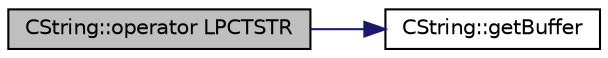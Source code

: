 digraph "CString::operator LPCTSTR"
{
  edge [fontname="Helvetica",fontsize="10",labelfontname="Helvetica",labelfontsize="10"];
  node [fontname="Helvetica",fontsize="10",shape=record];
  rankdir="LR";
  Node1 [label="CString::operator LPCTSTR",height=0.2,width=0.4,color="black", fillcolor="grey75", style="filled" fontcolor="black"];
  Node1 -> Node2 [color="midnightblue",fontsize="10",style="solid",fontname="Helvetica"];
  Node2 [label="CString::getBuffer",height=0.2,width=0.4,color="black", fillcolor="white", style="filled",URL="$df/d99/class_c_string.html#ac7b886c37095673cc287d24100a9f3fd"];
}
